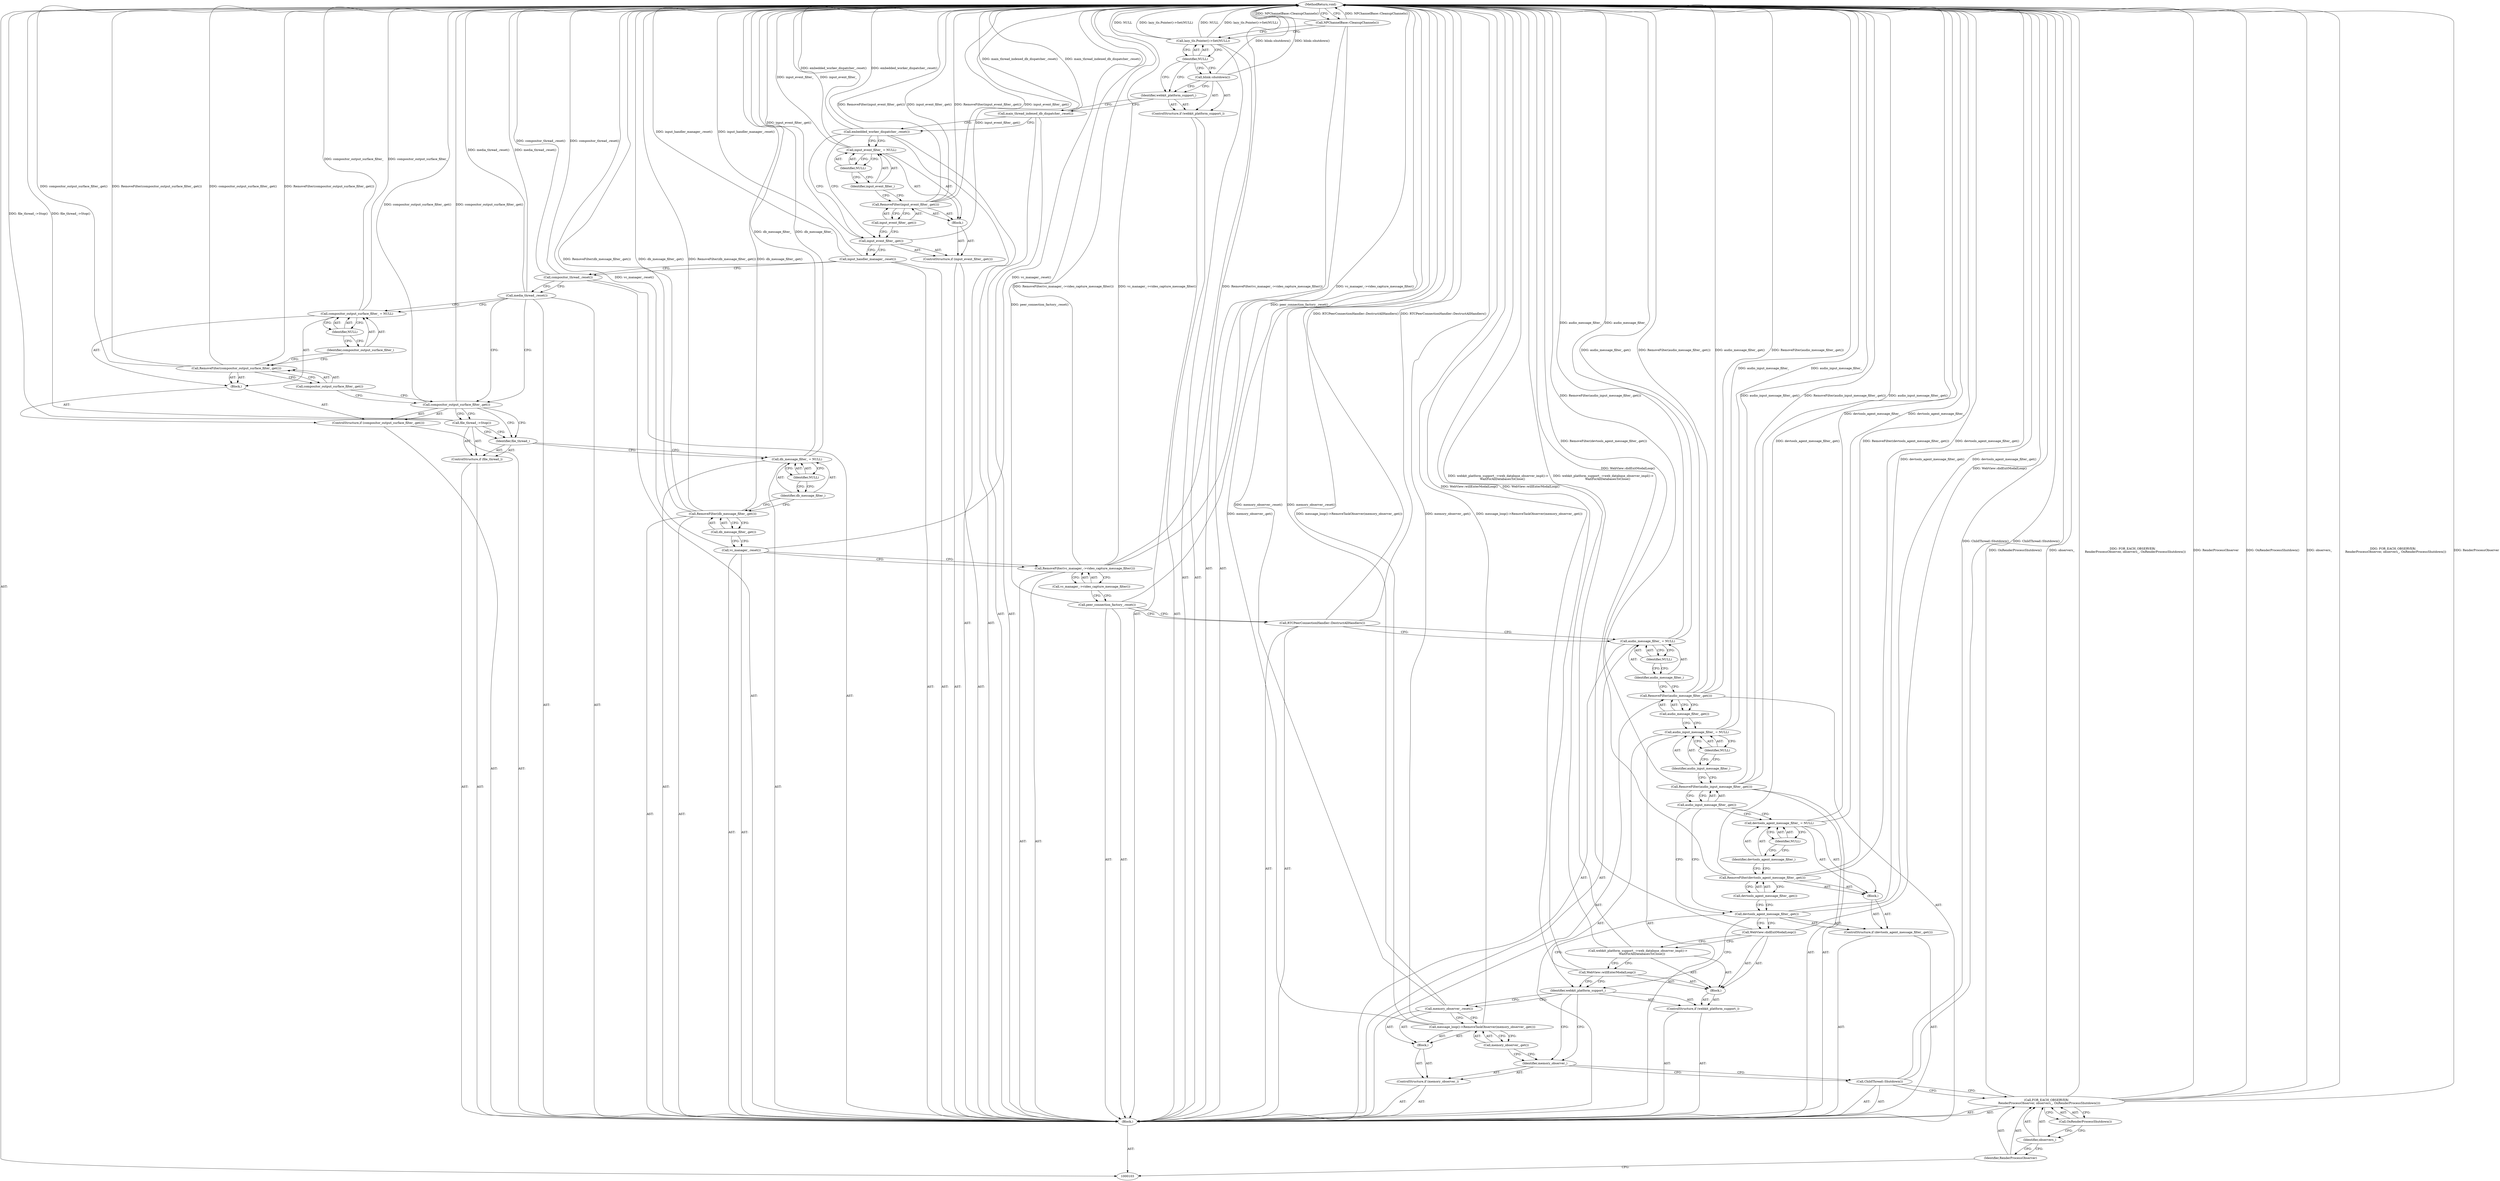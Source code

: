 digraph "0_Chrome_c4a4dfb26615b5ef5e9dcc730ef43f70ce9202e2" {
"1000180" [label="(MethodReturn,void)"];
"1000104" [label="(Block,)"];
"1000116" [label="(ControlStructure,if (webkit_platform_support_))"];
"1000118" [label="(Block,)"];
"1000117" [label="(Identifier,webkit_platform_support_)"];
"1000119" [label="(Call,WebView::willEnterModalLoop())"];
"1000120" [label="(Call,webkit_platform_support_->web_database_observer_impl()->\n         WaitForAllDatabasesToClose())"];
"1000121" [label="(Call,WebView::didExitModalLoop())"];
"1000105" [label="(Call,FOR_EACH_OBSERVER(\n      RenderProcessObserver, observers_, OnRenderProcessShutdown()))"];
"1000122" [label="(ControlStructure,if (devtools_agent_message_filter_.get()))"];
"1000124" [label="(Block,)"];
"1000123" [label="(Call,devtools_agent_message_filter_.get())"];
"1000126" [label="(Call,devtools_agent_message_filter_.get())"];
"1000125" [label="(Call,RemoveFilter(devtools_agent_message_filter_.get()))"];
"1000129" [label="(Identifier,NULL)"];
"1000127" [label="(Call,devtools_agent_message_filter_ = NULL)"];
"1000128" [label="(Identifier,devtools_agent_message_filter_)"];
"1000131" [label="(Call,audio_input_message_filter_.get())"];
"1000130" [label="(Call,RemoveFilter(audio_input_message_filter_.get()))"];
"1000132" [label="(Call,audio_input_message_filter_ = NULL)"];
"1000133" [label="(Identifier,audio_input_message_filter_)"];
"1000134" [label="(Identifier,NULL)"];
"1000107" [label="(Identifier,observers_)"];
"1000108" [label="(Call,OnRenderProcessShutdown())"];
"1000106" [label="(Identifier,RenderProcessObserver)"];
"1000136" [label="(Call,audio_message_filter_.get())"];
"1000135" [label="(Call,RemoveFilter(audio_message_filter_.get()))"];
"1000137" [label="(Call,audio_message_filter_ = NULL)"];
"1000138" [label="(Identifier,audio_message_filter_)"];
"1000139" [label="(Identifier,NULL)"];
"1000140" [label="(Call,RTCPeerConnectionHandler::DestructAllHandlers())"];
"1000141" [label="(Call,peer_connection_factory_.reset())"];
"1000143" [label="(Call,vc_manager_->video_capture_message_filter())"];
"1000142" [label="(Call,RemoveFilter(vc_manager_->video_capture_message_filter()))"];
"1000144" [label="(Call,vc_manager_.reset())"];
"1000146" [label="(Call,db_message_filter_.get())"];
"1000145" [label="(Call,RemoveFilter(db_message_filter_.get()))"];
"1000147" [label="(Call,db_message_filter_ = NULL)"];
"1000148" [label="(Identifier,db_message_filter_)"];
"1000149" [label="(Identifier,NULL)"];
"1000150" [label="(ControlStructure,if (file_thread_))"];
"1000151" [label="(Identifier,file_thread_)"];
"1000152" [label="(Call,file_thread_->Stop())"];
"1000153" [label="(ControlStructure,if (compositor_output_surface_filter_.get()))"];
"1000155" [label="(Block,)"];
"1000154" [label="(Call,compositor_output_surface_filter_.get())"];
"1000157" [label="(Call,compositor_output_surface_filter_.get())"];
"1000156" [label="(Call,RemoveFilter(compositor_output_surface_filter_.get()))"];
"1000158" [label="(Call,compositor_output_surface_filter_ = NULL)"];
"1000159" [label="(Identifier,compositor_output_surface_filter_)"];
"1000160" [label="(Identifier,NULL)"];
"1000109" [label="(Call,ChildThread::Shutdown())"];
"1000161" [label="(Call,media_thread_.reset())"];
"1000162" [label="(Call,compositor_thread_.reset())"];
"1000163" [label="(Call,input_handler_manager_.reset())"];
"1000164" [label="(ControlStructure,if (input_event_filter_.get()))"];
"1000166" [label="(Block,)"];
"1000165" [label="(Call,input_event_filter_.get())"];
"1000168" [label="(Call,input_event_filter_.get())"];
"1000167" [label="(Call,RemoveFilter(input_event_filter_.get()))"];
"1000171" [label="(Identifier,NULL)"];
"1000169" [label="(Call,input_event_filter_ = NULL)"];
"1000170" [label="(Identifier,input_event_filter_)"];
"1000172" [label="(Call,embedded_worker_dispatcher_.reset())"];
"1000173" [label="(Call,main_thread_indexed_db_dispatcher_.reset())"];
"1000174" [label="(ControlStructure,if (webkit_platform_support_))"];
"1000175" [label="(Identifier,webkit_platform_support_)"];
"1000176" [label="(Call,blink::shutdown())"];
"1000177" [label="(Call,lazy_tls.Pointer()->Set(NULL))"];
"1000178" [label="(Identifier,NULL)"];
"1000110" [label="(ControlStructure,if (memory_observer_))"];
"1000112" [label="(Block,)"];
"1000111" [label="(Identifier,memory_observer_)"];
"1000179" [label="(Call,NPChannelBase::CleanupChannels())"];
"1000114" [label="(Call,memory_observer_.get())"];
"1000113" [label="(Call,message_loop()->RemoveTaskObserver(memory_observer_.get()))"];
"1000115" [label="(Call,memory_observer_.reset())"];
"1000180" -> "1000103"  [label="AST: "];
"1000180" -> "1000179"  [label="CFG: "];
"1000125" -> "1000180"  [label="DDG: RemoveFilter(devtools_agent_message_filter_.get())"];
"1000125" -> "1000180"  [label="DDG: devtools_agent_message_filter_.get()"];
"1000105" -> "1000180"  [label="DDG: OnRenderProcessShutdown()"];
"1000105" -> "1000180"  [label="DDG: observers_"];
"1000105" -> "1000180"  [label="DDG: FOR_EACH_OBSERVER(\n      RenderProcessObserver, observers_, OnRenderProcessShutdown())"];
"1000105" -> "1000180"  [label="DDG: RenderProcessObserver"];
"1000156" -> "1000180"  [label="DDG: compositor_output_surface_filter_.get()"];
"1000156" -> "1000180"  [label="DDG: RemoveFilter(compositor_output_surface_filter_.get())"];
"1000179" -> "1000180"  [label="DDG: NPChannelBase::CleanupChannels()"];
"1000113" -> "1000180"  [label="DDG: memory_observer_.get()"];
"1000113" -> "1000180"  [label="DDG: message_loop()->RemoveTaskObserver(memory_observer_.get())"];
"1000132" -> "1000180"  [label="DDG: audio_input_message_filter_"];
"1000154" -> "1000180"  [label="DDG: compositor_output_surface_filter_.get()"];
"1000119" -> "1000180"  [label="DDG: WebView::willEnterModalLoop()"];
"1000177" -> "1000180"  [label="DDG: NULL"];
"1000177" -> "1000180"  [label="DDG: lazy_tls.Pointer()->Set(NULL)"];
"1000158" -> "1000180"  [label="DDG: compositor_output_surface_filter_"];
"1000167" -> "1000180"  [label="DDG: input_event_filter_.get()"];
"1000167" -> "1000180"  [label="DDG: RemoveFilter(input_event_filter_.get())"];
"1000130" -> "1000180"  [label="DDG: RemoveFilter(audio_input_message_filter_.get())"];
"1000130" -> "1000180"  [label="DDG: audio_input_message_filter_.get()"];
"1000172" -> "1000180"  [label="DDG: embedded_worker_dispatcher_.reset()"];
"1000142" -> "1000180"  [label="DDG: RemoveFilter(vc_manager_->video_capture_message_filter())"];
"1000142" -> "1000180"  [label="DDG: vc_manager_->video_capture_message_filter()"];
"1000123" -> "1000180"  [label="DDG: devtools_agent_message_filter_.get()"];
"1000141" -> "1000180"  [label="DDG: peer_connection_factory_.reset()"];
"1000140" -> "1000180"  [label="DDG: RTCPeerConnectionHandler::DestructAllHandlers()"];
"1000152" -> "1000180"  [label="DDG: file_thread_->Stop()"];
"1000144" -> "1000180"  [label="DDG: vc_manager_.reset()"];
"1000115" -> "1000180"  [label="DDG: memory_observer_.reset()"];
"1000121" -> "1000180"  [label="DDG: WebView::didExitModalLoop()"];
"1000147" -> "1000180"  [label="DDG: db_message_filter_"];
"1000176" -> "1000180"  [label="DDG: blink::shutdown()"];
"1000135" -> "1000180"  [label="DDG: RemoveFilter(audio_message_filter_.get())"];
"1000135" -> "1000180"  [label="DDG: audio_message_filter_.get()"];
"1000120" -> "1000180"  [label="DDG: webkit_platform_support_->web_database_observer_impl()->\n         WaitForAllDatabasesToClose()"];
"1000173" -> "1000180"  [label="DDG: main_thread_indexed_db_dispatcher_.reset()"];
"1000145" -> "1000180"  [label="DDG: RemoveFilter(db_message_filter_.get())"];
"1000145" -> "1000180"  [label="DDG: db_message_filter_.get()"];
"1000169" -> "1000180"  [label="DDG: input_event_filter_"];
"1000137" -> "1000180"  [label="DDG: audio_message_filter_"];
"1000127" -> "1000180"  [label="DDG: devtools_agent_message_filter_"];
"1000163" -> "1000180"  [label="DDG: input_handler_manager_.reset()"];
"1000162" -> "1000180"  [label="DDG: compositor_thread_.reset()"];
"1000161" -> "1000180"  [label="DDG: media_thread_.reset()"];
"1000109" -> "1000180"  [label="DDG: ChildThread::Shutdown()"];
"1000165" -> "1000180"  [label="DDG: input_event_filter_.get()"];
"1000104" -> "1000103"  [label="AST: "];
"1000105" -> "1000104"  [label="AST: "];
"1000109" -> "1000104"  [label="AST: "];
"1000110" -> "1000104"  [label="AST: "];
"1000116" -> "1000104"  [label="AST: "];
"1000122" -> "1000104"  [label="AST: "];
"1000130" -> "1000104"  [label="AST: "];
"1000132" -> "1000104"  [label="AST: "];
"1000135" -> "1000104"  [label="AST: "];
"1000137" -> "1000104"  [label="AST: "];
"1000140" -> "1000104"  [label="AST: "];
"1000141" -> "1000104"  [label="AST: "];
"1000142" -> "1000104"  [label="AST: "];
"1000144" -> "1000104"  [label="AST: "];
"1000145" -> "1000104"  [label="AST: "];
"1000147" -> "1000104"  [label="AST: "];
"1000150" -> "1000104"  [label="AST: "];
"1000153" -> "1000104"  [label="AST: "];
"1000161" -> "1000104"  [label="AST: "];
"1000162" -> "1000104"  [label="AST: "];
"1000163" -> "1000104"  [label="AST: "];
"1000164" -> "1000104"  [label="AST: "];
"1000172" -> "1000104"  [label="AST: "];
"1000173" -> "1000104"  [label="AST: "];
"1000174" -> "1000104"  [label="AST: "];
"1000177" -> "1000104"  [label="AST: "];
"1000179" -> "1000104"  [label="AST: "];
"1000116" -> "1000104"  [label="AST: "];
"1000117" -> "1000116"  [label="AST: "];
"1000118" -> "1000116"  [label="AST: "];
"1000118" -> "1000116"  [label="AST: "];
"1000119" -> "1000118"  [label="AST: "];
"1000120" -> "1000118"  [label="AST: "];
"1000121" -> "1000118"  [label="AST: "];
"1000117" -> "1000116"  [label="AST: "];
"1000117" -> "1000115"  [label="CFG: "];
"1000117" -> "1000111"  [label="CFG: "];
"1000119" -> "1000117"  [label="CFG: "];
"1000123" -> "1000117"  [label="CFG: "];
"1000119" -> "1000118"  [label="AST: "];
"1000119" -> "1000117"  [label="CFG: "];
"1000120" -> "1000119"  [label="CFG: "];
"1000119" -> "1000180"  [label="DDG: WebView::willEnterModalLoop()"];
"1000120" -> "1000118"  [label="AST: "];
"1000120" -> "1000119"  [label="CFG: "];
"1000121" -> "1000120"  [label="CFG: "];
"1000120" -> "1000180"  [label="DDG: webkit_platform_support_->web_database_observer_impl()->\n         WaitForAllDatabasesToClose()"];
"1000121" -> "1000118"  [label="AST: "];
"1000121" -> "1000120"  [label="CFG: "];
"1000123" -> "1000121"  [label="CFG: "];
"1000121" -> "1000180"  [label="DDG: WebView::didExitModalLoop()"];
"1000105" -> "1000104"  [label="AST: "];
"1000105" -> "1000108"  [label="CFG: "];
"1000106" -> "1000105"  [label="AST: "];
"1000107" -> "1000105"  [label="AST: "];
"1000108" -> "1000105"  [label="AST: "];
"1000109" -> "1000105"  [label="CFG: "];
"1000105" -> "1000180"  [label="DDG: OnRenderProcessShutdown()"];
"1000105" -> "1000180"  [label="DDG: observers_"];
"1000105" -> "1000180"  [label="DDG: FOR_EACH_OBSERVER(\n      RenderProcessObserver, observers_, OnRenderProcessShutdown())"];
"1000105" -> "1000180"  [label="DDG: RenderProcessObserver"];
"1000122" -> "1000104"  [label="AST: "];
"1000123" -> "1000122"  [label="AST: "];
"1000124" -> "1000122"  [label="AST: "];
"1000124" -> "1000122"  [label="AST: "];
"1000125" -> "1000124"  [label="AST: "];
"1000127" -> "1000124"  [label="AST: "];
"1000123" -> "1000122"  [label="AST: "];
"1000123" -> "1000121"  [label="CFG: "];
"1000123" -> "1000117"  [label="CFG: "];
"1000126" -> "1000123"  [label="CFG: "];
"1000131" -> "1000123"  [label="CFG: "];
"1000123" -> "1000180"  [label="DDG: devtools_agent_message_filter_.get()"];
"1000126" -> "1000125"  [label="AST: "];
"1000126" -> "1000123"  [label="CFG: "];
"1000125" -> "1000126"  [label="CFG: "];
"1000125" -> "1000124"  [label="AST: "];
"1000125" -> "1000126"  [label="CFG: "];
"1000126" -> "1000125"  [label="AST: "];
"1000128" -> "1000125"  [label="CFG: "];
"1000125" -> "1000180"  [label="DDG: RemoveFilter(devtools_agent_message_filter_.get())"];
"1000125" -> "1000180"  [label="DDG: devtools_agent_message_filter_.get()"];
"1000129" -> "1000127"  [label="AST: "];
"1000129" -> "1000128"  [label="CFG: "];
"1000127" -> "1000129"  [label="CFG: "];
"1000127" -> "1000124"  [label="AST: "];
"1000127" -> "1000129"  [label="CFG: "];
"1000128" -> "1000127"  [label="AST: "];
"1000129" -> "1000127"  [label="AST: "];
"1000131" -> "1000127"  [label="CFG: "];
"1000127" -> "1000180"  [label="DDG: devtools_agent_message_filter_"];
"1000128" -> "1000127"  [label="AST: "];
"1000128" -> "1000125"  [label="CFG: "];
"1000129" -> "1000128"  [label="CFG: "];
"1000131" -> "1000130"  [label="AST: "];
"1000131" -> "1000127"  [label="CFG: "];
"1000131" -> "1000123"  [label="CFG: "];
"1000130" -> "1000131"  [label="CFG: "];
"1000130" -> "1000104"  [label="AST: "];
"1000130" -> "1000131"  [label="CFG: "];
"1000131" -> "1000130"  [label="AST: "];
"1000133" -> "1000130"  [label="CFG: "];
"1000130" -> "1000180"  [label="DDG: RemoveFilter(audio_input_message_filter_.get())"];
"1000130" -> "1000180"  [label="DDG: audio_input_message_filter_.get()"];
"1000132" -> "1000104"  [label="AST: "];
"1000132" -> "1000134"  [label="CFG: "];
"1000133" -> "1000132"  [label="AST: "];
"1000134" -> "1000132"  [label="AST: "];
"1000136" -> "1000132"  [label="CFG: "];
"1000132" -> "1000180"  [label="DDG: audio_input_message_filter_"];
"1000133" -> "1000132"  [label="AST: "];
"1000133" -> "1000130"  [label="CFG: "];
"1000134" -> "1000133"  [label="CFG: "];
"1000134" -> "1000132"  [label="AST: "];
"1000134" -> "1000133"  [label="CFG: "];
"1000132" -> "1000134"  [label="CFG: "];
"1000107" -> "1000105"  [label="AST: "];
"1000107" -> "1000106"  [label="CFG: "];
"1000108" -> "1000107"  [label="CFG: "];
"1000108" -> "1000105"  [label="AST: "];
"1000108" -> "1000107"  [label="CFG: "];
"1000105" -> "1000108"  [label="CFG: "];
"1000106" -> "1000105"  [label="AST: "];
"1000106" -> "1000103"  [label="CFG: "];
"1000107" -> "1000106"  [label="CFG: "];
"1000136" -> "1000135"  [label="AST: "];
"1000136" -> "1000132"  [label="CFG: "];
"1000135" -> "1000136"  [label="CFG: "];
"1000135" -> "1000104"  [label="AST: "];
"1000135" -> "1000136"  [label="CFG: "];
"1000136" -> "1000135"  [label="AST: "];
"1000138" -> "1000135"  [label="CFG: "];
"1000135" -> "1000180"  [label="DDG: RemoveFilter(audio_message_filter_.get())"];
"1000135" -> "1000180"  [label="DDG: audio_message_filter_.get()"];
"1000137" -> "1000104"  [label="AST: "];
"1000137" -> "1000139"  [label="CFG: "];
"1000138" -> "1000137"  [label="AST: "];
"1000139" -> "1000137"  [label="AST: "];
"1000140" -> "1000137"  [label="CFG: "];
"1000137" -> "1000180"  [label="DDG: audio_message_filter_"];
"1000138" -> "1000137"  [label="AST: "];
"1000138" -> "1000135"  [label="CFG: "];
"1000139" -> "1000138"  [label="CFG: "];
"1000139" -> "1000137"  [label="AST: "];
"1000139" -> "1000138"  [label="CFG: "];
"1000137" -> "1000139"  [label="CFG: "];
"1000140" -> "1000104"  [label="AST: "];
"1000140" -> "1000137"  [label="CFG: "];
"1000141" -> "1000140"  [label="CFG: "];
"1000140" -> "1000180"  [label="DDG: RTCPeerConnectionHandler::DestructAllHandlers()"];
"1000141" -> "1000104"  [label="AST: "];
"1000141" -> "1000140"  [label="CFG: "];
"1000143" -> "1000141"  [label="CFG: "];
"1000141" -> "1000180"  [label="DDG: peer_connection_factory_.reset()"];
"1000143" -> "1000142"  [label="AST: "];
"1000143" -> "1000141"  [label="CFG: "];
"1000142" -> "1000143"  [label="CFG: "];
"1000142" -> "1000104"  [label="AST: "];
"1000142" -> "1000143"  [label="CFG: "];
"1000143" -> "1000142"  [label="AST: "];
"1000144" -> "1000142"  [label="CFG: "];
"1000142" -> "1000180"  [label="DDG: RemoveFilter(vc_manager_->video_capture_message_filter())"];
"1000142" -> "1000180"  [label="DDG: vc_manager_->video_capture_message_filter()"];
"1000144" -> "1000104"  [label="AST: "];
"1000144" -> "1000142"  [label="CFG: "];
"1000146" -> "1000144"  [label="CFG: "];
"1000144" -> "1000180"  [label="DDG: vc_manager_.reset()"];
"1000146" -> "1000145"  [label="AST: "];
"1000146" -> "1000144"  [label="CFG: "];
"1000145" -> "1000146"  [label="CFG: "];
"1000145" -> "1000104"  [label="AST: "];
"1000145" -> "1000146"  [label="CFG: "];
"1000146" -> "1000145"  [label="AST: "];
"1000148" -> "1000145"  [label="CFG: "];
"1000145" -> "1000180"  [label="DDG: RemoveFilter(db_message_filter_.get())"];
"1000145" -> "1000180"  [label="DDG: db_message_filter_.get()"];
"1000147" -> "1000104"  [label="AST: "];
"1000147" -> "1000149"  [label="CFG: "];
"1000148" -> "1000147"  [label="AST: "];
"1000149" -> "1000147"  [label="AST: "];
"1000151" -> "1000147"  [label="CFG: "];
"1000147" -> "1000180"  [label="DDG: db_message_filter_"];
"1000148" -> "1000147"  [label="AST: "];
"1000148" -> "1000145"  [label="CFG: "];
"1000149" -> "1000148"  [label="CFG: "];
"1000149" -> "1000147"  [label="AST: "];
"1000149" -> "1000148"  [label="CFG: "];
"1000147" -> "1000149"  [label="CFG: "];
"1000150" -> "1000104"  [label="AST: "];
"1000151" -> "1000150"  [label="AST: "];
"1000152" -> "1000150"  [label="AST: "];
"1000151" -> "1000150"  [label="AST: "];
"1000151" -> "1000147"  [label="CFG: "];
"1000152" -> "1000151"  [label="CFG: "];
"1000154" -> "1000151"  [label="CFG: "];
"1000152" -> "1000150"  [label="AST: "];
"1000152" -> "1000151"  [label="CFG: "];
"1000154" -> "1000152"  [label="CFG: "];
"1000152" -> "1000180"  [label="DDG: file_thread_->Stop()"];
"1000153" -> "1000104"  [label="AST: "];
"1000154" -> "1000153"  [label="AST: "];
"1000155" -> "1000153"  [label="AST: "];
"1000155" -> "1000153"  [label="AST: "];
"1000156" -> "1000155"  [label="AST: "];
"1000158" -> "1000155"  [label="AST: "];
"1000154" -> "1000153"  [label="AST: "];
"1000154" -> "1000152"  [label="CFG: "];
"1000154" -> "1000151"  [label="CFG: "];
"1000157" -> "1000154"  [label="CFG: "];
"1000161" -> "1000154"  [label="CFG: "];
"1000154" -> "1000180"  [label="DDG: compositor_output_surface_filter_.get()"];
"1000157" -> "1000156"  [label="AST: "];
"1000157" -> "1000154"  [label="CFG: "];
"1000156" -> "1000157"  [label="CFG: "];
"1000156" -> "1000155"  [label="AST: "];
"1000156" -> "1000157"  [label="CFG: "];
"1000157" -> "1000156"  [label="AST: "];
"1000159" -> "1000156"  [label="CFG: "];
"1000156" -> "1000180"  [label="DDG: compositor_output_surface_filter_.get()"];
"1000156" -> "1000180"  [label="DDG: RemoveFilter(compositor_output_surface_filter_.get())"];
"1000158" -> "1000155"  [label="AST: "];
"1000158" -> "1000160"  [label="CFG: "];
"1000159" -> "1000158"  [label="AST: "];
"1000160" -> "1000158"  [label="AST: "];
"1000161" -> "1000158"  [label="CFG: "];
"1000158" -> "1000180"  [label="DDG: compositor_output_surface_filter_"];
"1000159" -> "1000158"  [label="AST: "];
"1000159" -> "1000156"  [label="CFG: "];
"1000160" -> "1000159"  [label="CFG: "];
"1000160" -> "1000158"  [label="AST: "];
"1000160" -> "1000159"  [label="CFG: "];
"1000158" -> "1000160"  [label="CFG: "];
"1000109" -> "1000104"  [label="AST: "];
"1000109" -> "1000105"  [label="CFG: "];
"1000111" -> "1000109"  [label="CFG: "];
"1000109" -> "1000180"  [label="DDG: ChildThread::Shutdown()"];
"1000161" -> "1000104"  [label="AST: "];
"1000161" -> "1000158"  [label="CFG: "];
"1000161" -> "1000154"  [label="CFG: "];
"1000162" -> "1000161"  [label="CFG: "];
"1000161" -> "1000180"  [label="DDG: media_thread_.reset()"];
"1000162" -> "1000104"  [label="AST: "];
"1000162" -> "1000161"  [label="CFG: "];
"1000163" -> "1000162"  [label="CFG: "];
"1000162" -> "1000180"  [label="DDG: compositor_thread_.reset()"];
"1000163" -> "1000104"  [label="AST: "];
"1000163" -> "1000162"  [label="CFG: "];
"1000165" -> "1000163"  [label="CFG: "];
"1000163" -> "1000180"  [label="DDG: input_handler_manager_.reset()"];
"1000164" -> "1000104"  [label="AST: "];
"1000165" -> "1000164"  [label="AST: "];
"1000166" -> "1000164"  [label="AST: "];
"1000166" -> "1000164"  [label="AST: "];
"1000167" -> "1000166"  [label="AST: "];
"1000169" -> "1000166"  [label="AST: "];
"1000165" -> "1000164"  [label="AST: "];
"1000165" -> "1000163"  [label="CFG: "];
"1000168" -> "1000165"  [label="CFG: "];
"1000172" -> "1000165"  [label="CFG: "];
"1000165" -> "1000180"  [label="DDG: input_event_filter_.get()"];
"1000168" -> "1000167"  [label="AST: "];
"1000168" -> "1000165"  [label="CFG: "];
"1000167" -> "1000168"  [label="CFG: "];
"1000167" -> "1000166"  [label="AST: "];
"1000167" -> "1000168"  [label="CFG: "];
"1000168" -> "1000167"  [label="AST: "];
"1000170" -> "1000167"  [label="CFG: "];
"1000167" -> "1000180"  [label="DDG: input_event_filter_.get()"];
"1000167" -> "1000180"  [label="DDG: RemoveFilter(input_event_filter_.get())"];
"1000171" -> "1000169"  [label="AST: "];
"1000171" -> "1000170"  [label="CFG: "];
"1000169" -> "1000171"  [label="CFG: "];
"1000169" -> "1000166"  [label="AST: "];
"1000169" -> "1000171"  [label="CFG: "];
"1000170" -> "1000169"  [label="AST: "];
"1000171" -> "1000169"  [label="AST: "];
"1000172" -> "1000169"  [label="CFG: "];
"1000169" -> "1000180"  [label="DDG: input_event_filter_"];
"1000170" -> "1000169"  [label="AST: "];
"1000170" -> "1000167"  [label="CFG: "];
"1000171" -> "1000170"  [label="CFG: "];
"1000172" -> "1000104"  [label="AST: "];
"1000172" -> "1000169"  [label="CFG: "];
"1000172" -> "1000165"  [label="CFG: "];
"1000173" -> "1000172"  [label="CFG: "];
"1000172" -> "1000180"  [label="DDG: embedded_worker_dispatcher_.reset()"];
"1000173" -> "1000104"  [label="AST: "];
"1000173" -> "1000172"  [label="CFG: "];
"1000175" -> "1000173"  [label="CFG: "];
"1000173" -> "1000180"  [label="DDG: main_thread_indexed_db_dispatcher_.reset()"];
"1000174" -> "1000104"  [label="AST: "];
"1000175" -> "1000174"  [label="AST: "];
"1000176" -> "1000174"  [label="AST: "];
"1000175" -> "1000174"  [label="AST: "];
"1000175" -> "1000173"  [label="CFG: "];
"1000176" -> "1000175"  [label="CFG: "];
"1000178" -> "1000175"  [label="CFG: "];
"1000176" -> "1000174"  [label="AST: "];
"1000176" -> "1000175"  [label="CFG: "];
"1000178" -> "1000176"  [label="CFG: "];
"1000176" -> "1000180"  [label="DDG: blink::shutdown()"];
"1000177" -> "1000104"  [label="AST: "];
"1000177" -> "1000178"  [label="CFG: "];
"1000178" -> "1000177"  [label="AST: "];
"1000179" -> "1000177"  [label="CFG: "];
"1000177" -> "1000180"  [label="DDG: NULL"];
"1000177" -> "1000180"  [label="DDG: lazy_tls.Pointer()->Set(NULL)"];
"1000178" -> "1000177"  [label="AST: "];
"1000178" -> "1000176"  [label="CFG: "];
"1000178" -> "1000175"  [label="CFG: "];
"1000177" -> "1000178"  [label="CFG: "];
"1000110" -> "1000104"  [label="AST: "];
"1000111" -> "1000110"  [label="AST: "];
"1000112" -> "1000110"  [label="AST: "];
"1000112" -> "1000110"  [label="AST: "];
"1000113" -> "1000112"  [label="AST: "];
"1000115" -> "1000112"  [label="AST: "];
"1000111" -> "1000110"  [label="AST: "];
"1000111" -> "1000109"  [label="CFG: "];
"1000114" -> "1000111"  [label="CFG: "];
"1000117" -> "1000111"  [label="CFG: "];
"1000179" -> "1000104"  [label="AST: "];
"1000179" -> "1000177"  [label="CFG: "];
"1000180" -> "1000179"  [label="CFG: "];
"1000179" -> "1000180"  [label="DDG: NPChannelBase::CleanupChannels()"];
"1000114" -> "1000113"  [label="AST: "];
"1000114" -> "1000111"  [label="CFG: "];
"1000113" -> "1000114"  [label="CFG: "];
"1000113" -> "1000112"  [label="AST: "];
"1000113" -> "1000114"  [label="CFG: "];
"1000114" -> "1000113"  [label="AST: "];
"1000115" -> "1000113"  [label="CFG: "];
"1000113" -> "1000180"  [label="DDG: memory_observer_.get()"];
"1000113" -> "1000180"  [label="DDG: message_loop()->RemoveTaskObserver(memory_observer_.get())"];
"1000115" -> "1000112"  [label="AST: "];
"1000115" -> "1000113"  [label="CFG: "];
"1000117" -> "1000115"  [label="CFG: "];
"1000115" -> "1000180"  [label="DDG: memory_observer_.reset()"];
}

